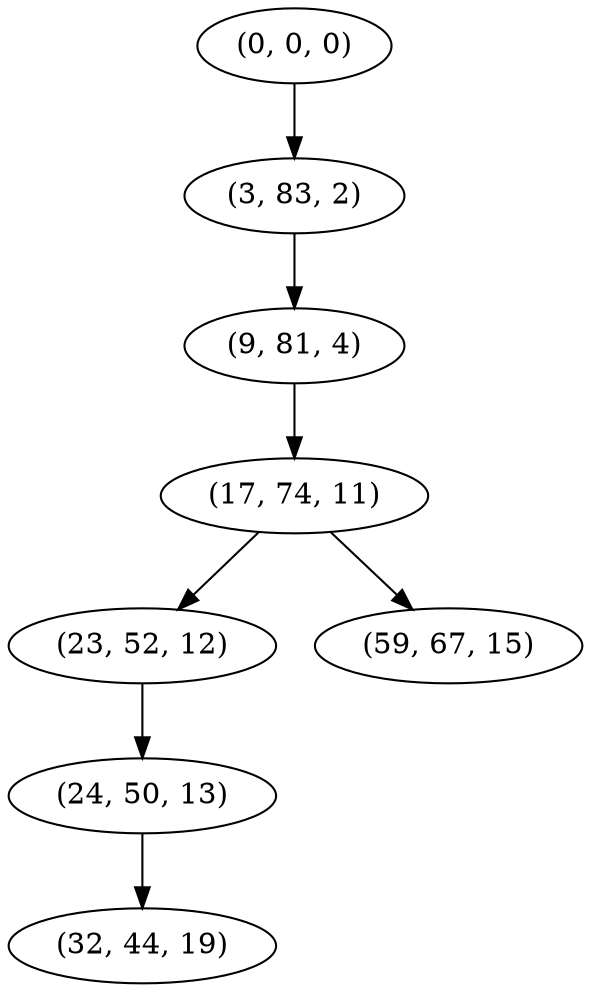 digraph tree {
    "(0, 0, 0)";
    "(3, 83, 2)";
    "(9, 81, 4)";
    "(17, 74, 11)";
    "(23, 52, 12)";
    "(24, 50, 13)";
    "(32, 44, 19)";
    "(59, 67, 15)";
    "(0, 0, 0)" -> "(3, 83, 2)";
    "(3, 83, 2)" -> "(9, 81, 4)";
    "(9, 81, 4)" -> "(17, 74, 11)";
    "(17, 74, 11)" -> "(23, 52, 12)";
    "(17, 74, 11)" -> "(59, 67, 15)";
    "(23, 52, 12)" -> "(24, 50, 13)";
    "(24, 50, 13)" -> "(32, 44, 19)";
}
